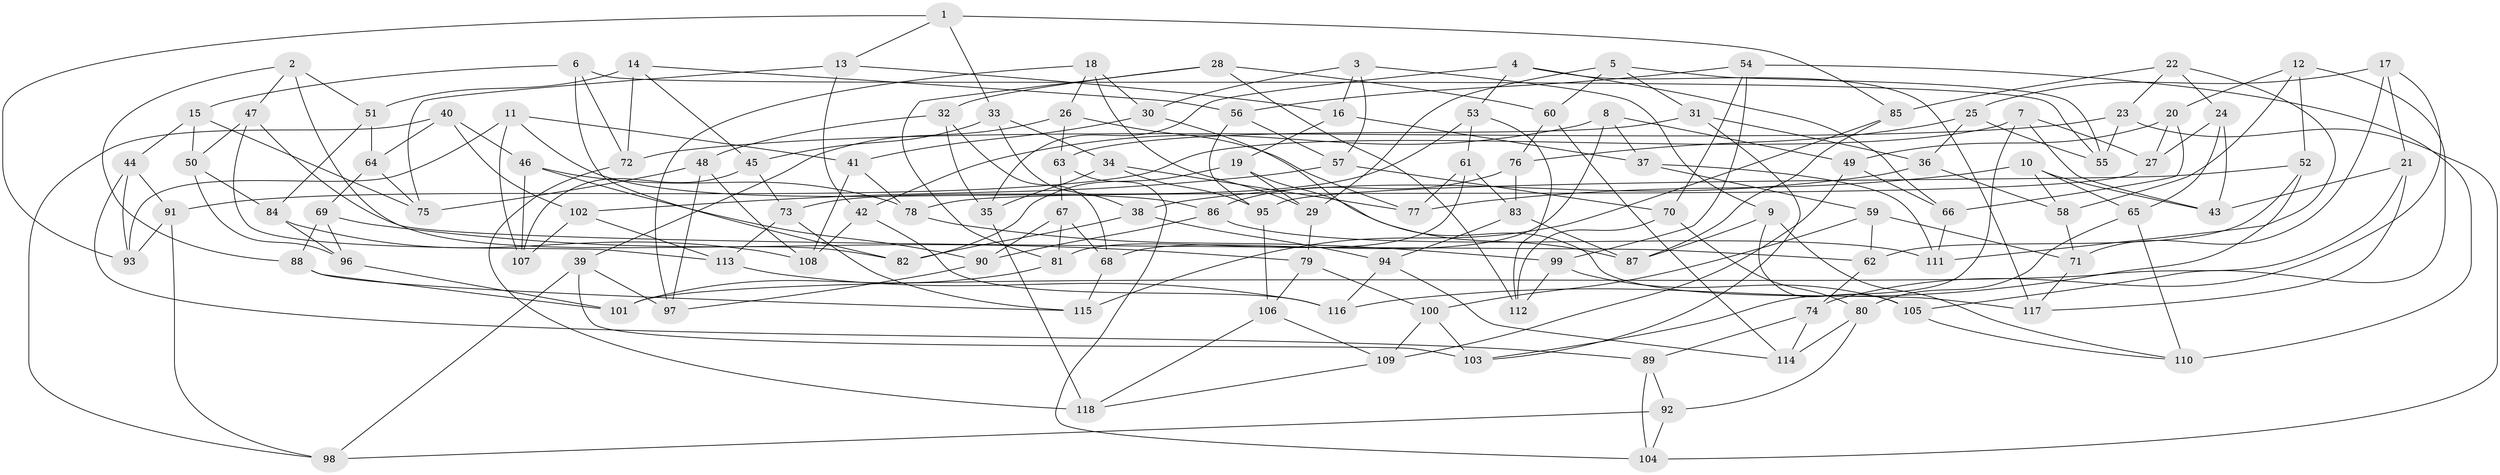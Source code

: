 // Generated by graph-tools (version 1.1) at 2025/27/03/09/25 03:27:00]
// undirected, 118 vertices, 236 edges
graph export_dot {
graph [start="1"]
  node [color=gray90,style=filled];
  1;
  2;
  3;
  4;
  5;
  6;
  7;
  8;
  9;
  10;
  11;
  12;
  13;
  14;
  15;
  16;
  17;
  18;
  19;
  20;
  21;
  22;
  23;
  24;
  25;
  26;
  27;
  28;
  29;
  30;
  31;
  32;
  33;
  34;
  35;
  36;
  37;
  38;
  39;
  40;
  41;
  42;
  43;
  44;
  45;
  46;
  47;
  48;
  49;
  50;
  51;
  52;
  53;
  54;
  55;
  56;
  57;
  58;
  59;
  60;
  61;
  62;
  63;
  64;
  65;
  66;
  67;
  68;
  69;
  70;
  71;
  72;
  73;
  74;
  75;
  76;
  77;
  78;
  79;
  80;
  81;
  82;
  83;
  84;
  85;
  86;
  87;
  88;
  89;
  90;
  91;
  92;
  93;
  94;
  95;
  96;
  97;
  98;
  99;
  100;
  101;
  102;
  103;
  104;
  105;
  106;
  107;
  108;
  109;
  110;
  111;
  112;
  113;
  114;
  115;
  116;
  117;
  118;
  1 -- 33;
  1 -- 85;
  1 -- 93;
  1 -- 13;
  2 -- 88;
  2 -- 47;
  2 -- 82;
  2 -- 51;
  3 -- 16;
  3 -- 57;
  3 -- 30;
  3 -- 9;
  4 -- 117;
  4 -- 53;
  4 -- 35;
  4 -- 66;
  5 -- 60;
  5 -- 55;
  5 -- 31;
  5 -- 29;
  6 -- 55;
  6 -- 82;
  6 -- 72;
  6 -- 15;
  7 -- 27;
  7 -- 103;
  7 -- 43;
  7 -- 91;
  8 -- 37;
  8 -- 68;
  8 -- 49;
  8 -- 42;
  9 -- 110;
  9 -- 87;
  9 -- 105;
  10 -- 65;
  10 -- 77;
  10 -- 58;
  10 -- 43;
  11 -- 93;
  11 -- 41;
  11 -- 107;
  11 -- 86;
  12 -- 105;
  12 -- 52;
  12 -- 20;
  12 -- 58;
  13 -- 16;
  13 -- 42;
  13 -- 75;
  14 -- 45;
  14 -- 72;
  14 -- 51;
  14 -- 56;
  15 -- 75;
  15 -- 44;
  15 -- 50;
  16 -- 19;
  16 -- 37;
  17 -- 21;
  17 -- 74;
  17 -- 71;
  17 -- 25;
  18 -- 97;
  18 -- 26;
  18 -- 29;
  18 -- 30;
  19 -- 87;
  19 -- 82;
  19 -- 29;
  20 -- 49;
  20 -- 27;
  20 -- 66;
  21 -- 43;
  21 -- 117;
  21 -- 101;
  22 -- 85;
  22 -- 24;
  22 -- 111;
  22 -- 23;
  23 -- 55;
  23 -- 104;
  23 -- 72;
  24 -- 65;
  24 -- 43;
  24 -- 27;
  25 -- 55;
  25 -- 36;
  25 -- 76;
  26 -- 77;
  26 -- 39;
  26 -- 63;
  27 -- 78;
  28 -- 81;
  28 -- 32;
  28 -- 112;
  28 -- 60;
  29 -- 79;
  30 -- 41;
  30 -- 117;
  31 -- 36;
  31 -- 63;
  31 -- 103;
  32 -- 68;
  32 -- 48;
  32 -- 35;
  33 -- 34;
  33 -- 45;
  33 -- 38;
  34 -- 95;
  34 -- 35;
  34 -- 77;
  35 -- 118;
  36 -- 58;
  36 -- 38;
  37 -- 59;
  37 -- 111;
  38 -- 94;
  38 -- 82;
  39 -- 98;
  39 -- 97;
  39 -- 103;
  40 -- 46;
  40 -- 98;
  40 -- 64;
  40 -- 102;
  41 -- 108;
  41 -- 78;
  42 -- 116;
  42 -- 108;
  44 -- 91;
  44 -- 89;
  44 -- 93;
  45 -- 73;
  45 -- 107;
  46 -- 78;
  46 -- 107;
  46 -- 90;
  47 -- 50;
  47 -- 113;
  47 -- 62;
  48 -- 97;
  48 -- 75;
  48 -- 108;
  49 -- 66;
  49 -- 109;
  50 -- 84;
  50 -- 96;
  51 -- 64;
  51 -- 84;
  52 -- 95;
  52 -- 62;
  52 -- 116;
  53 -- 61;
  53 -- 73;
  53 -- 112;
  54 -- 110;
  54 -- 70;
  54 -- 99;
  54 -- 56;
  56 -- 95;
  56 -- 57;
  57 -- 102;
  57 -- 70;
  58 -- 71;
  59 -- 71;
  59 -- 100;
  59 -- 62;
  60 -- 76;
  60 -- 114;
  61 -- 83;
  61 -- 77;
  61 -- 81;
  62 -- 74;
  63 -- 67;
  63 -- 104;
  64 -- 75;
  64 -- 69;
  65 -- 80;
  65 -- 110;
  66 -- 111;
  67 -- 68;
  67 -- 81;
  67 -- 90;
  68 -- 115;
  69 -- 79;
  69 -- 96;
  69 -- 88;
  70 -- 80;
  70 -- 112;
  71 -- 117;
  72 -- 118;
  73 -- 115;
  73 -- 113;
  74 -- 114;
  74 -- 89;
  76 -- 83;
  76 -- 86;
  78 -- 99;
  79 -- 100;
  79 -- 106;
  80 -- 92;
  80 -- 114;
  81 -- 101;
  83 -- 87;
  83 -- 94;
  84 -- 108;
  84 -- 96;
  85 -- 115;
  85 -- 87;
  86 -- 111;
  86 -- 90;
  88 -- 115;
  88 -- 101;
  89 -- 104;
  89 -- 92;
  90 -- 97;
  91 -- 98;
  91 -- 93;
  92 -- 98;
  92 -- 104;
  94 -- 116;
  94 -- 114;
  95 -- 106;
  96 -- 101;
  99 -- 105;
  99 -- 112;
  100 -- 103;
  100 -- 109;
  102 -- 113;
  102 -- 107;
  105 -- 110;
  106 -- 109;
  106 -- 118;
  109 -- 118;
  113 -- 116;
}
